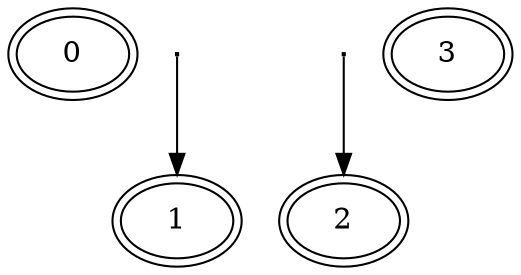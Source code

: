 digraph  {
0 [is_final=True, is_start=False, label=0, peripheries=2];
1 [is_final=True, is_start=True, label=1, peripheries=2];
"1_starting" [height="0.0", label="", shape=None, width="0.0"];
2 [is_final=True, is_start=True, label=2, peripheries=2];
"2_starting" [height="0.0", label="", shape=None, width="0.0"];
3 [is_final=True, is_start=False, label=3, peripheries=2];
"1_starting" -> 1  [key=0];
"2_starting" -> 2  [key=0];
}
